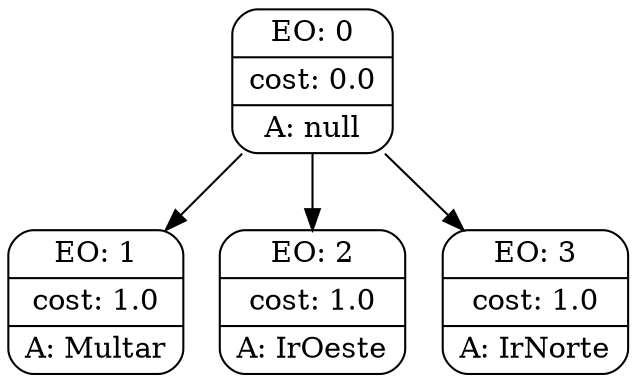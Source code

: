 digraph g {
node [shape = Mrecord];
nodo0[label="{EO: 0|cost: 0.0|A: null}"]
nodo1[label="{EO: 1|cost: 1.0|A: Multar}"]

nodo0 -> nodo1;
nodo2[label="{EO: 2|cost: 1.0|A: IrOeste}"]

nodo0 -> nodo2;
nodo3[label="{EO: 3|cost: 1.0|A: IrNorte}"]

nodo0 -> nodo3;


}
